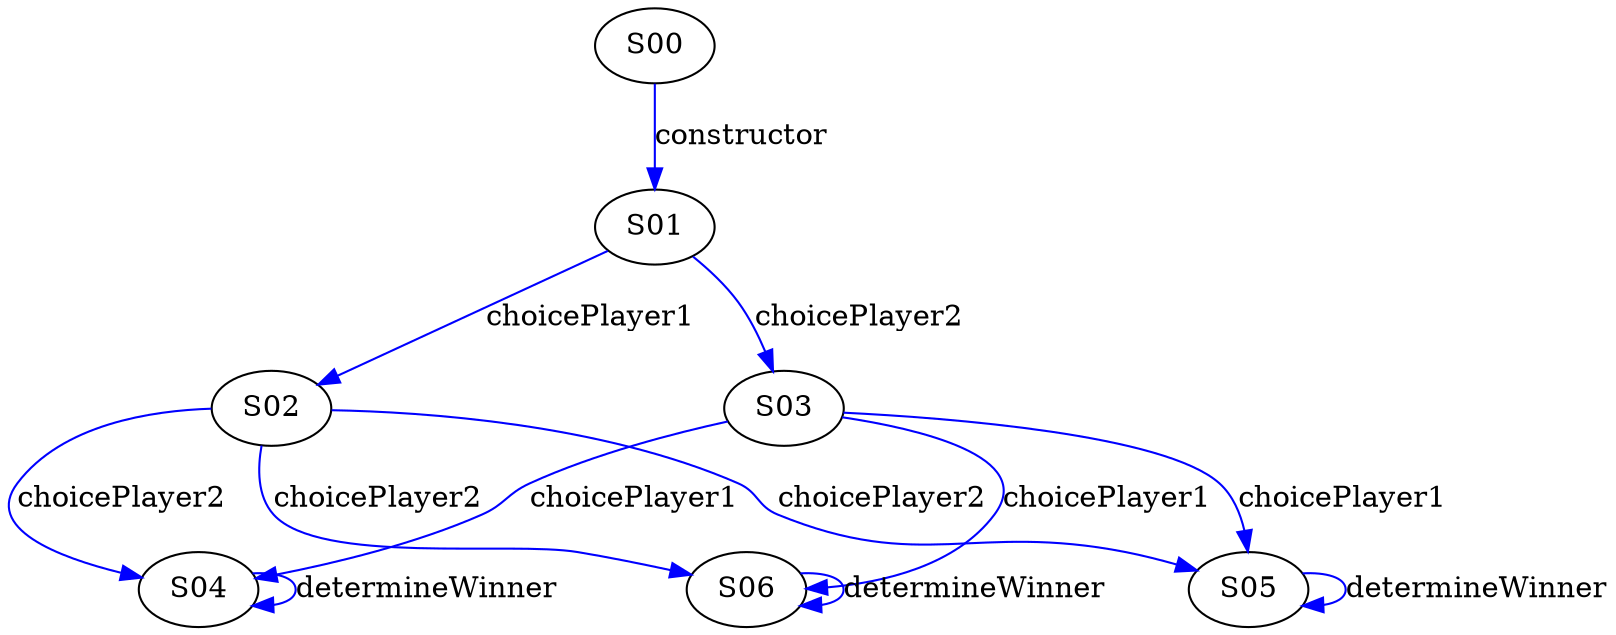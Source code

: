 digraph {

S00->S01 [label="constructor", style="", color="blue"]
S01->S03 [label="choicePlayer2", style="", color="blue"]
S01->S02 [label="choicePlayer1", style="", color="blue"]
S02->S04 [label="choicePlayer2", style="", color="blue"]
S02->S05 [label="choicePlayer2", style="", color="blue"]
S02->S06 [label="choicePlayer2", style="", color="blue"]
S03->S04 [label="choicePlayer1", style="", color="blue"]
S03->S05 [label="choicePlayer1", style="", color="blue"]
S03->S06 [label="choicePlayer1", style="", color="blue"]
S04->S04 [label="determineWinner", style="", color="blue"]
S06->S06 [label="determineWinner", style="", color="blue"]
S05->S05 [label="determineWinner", style="", color="blue"]
}